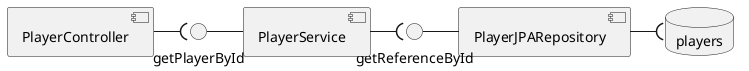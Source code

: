 @startuml
database "players"
[PlayerJPARepository] -("players"
getReferenceById - [PlayerJPARepository]

[PlayerService] -(getReferenceById
getPlayerById - [PlayerService]

[PlayerController] -(getPlayerById
@enduml